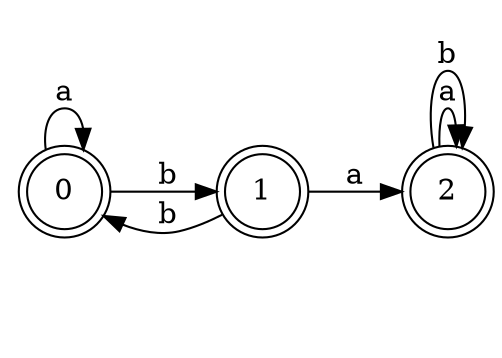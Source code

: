 digraph n3_8 {
__start0 [label="" shape="none"];

rankdir=LR;
size="8,5";

s0 [style="rounded,filled", color="black", fillcolor="white" shape="doublecircle", label="0"];
s1 [style="rounded,filled", color="black", fillcolor="white" shape="doublecircle", label="1"];
s2 [style="rounded,filled", color="black", fillcolor="white" shape="doublecircle", label="2"];
s0 -> s0 [label="a"];
s0 -> s1 [label="b"];
s1 -> s2 [label="a"];
s1 -> s0 [label="b"];
s2 -> s2 [label="a"];
s2 -> s2 [label="b"];

}